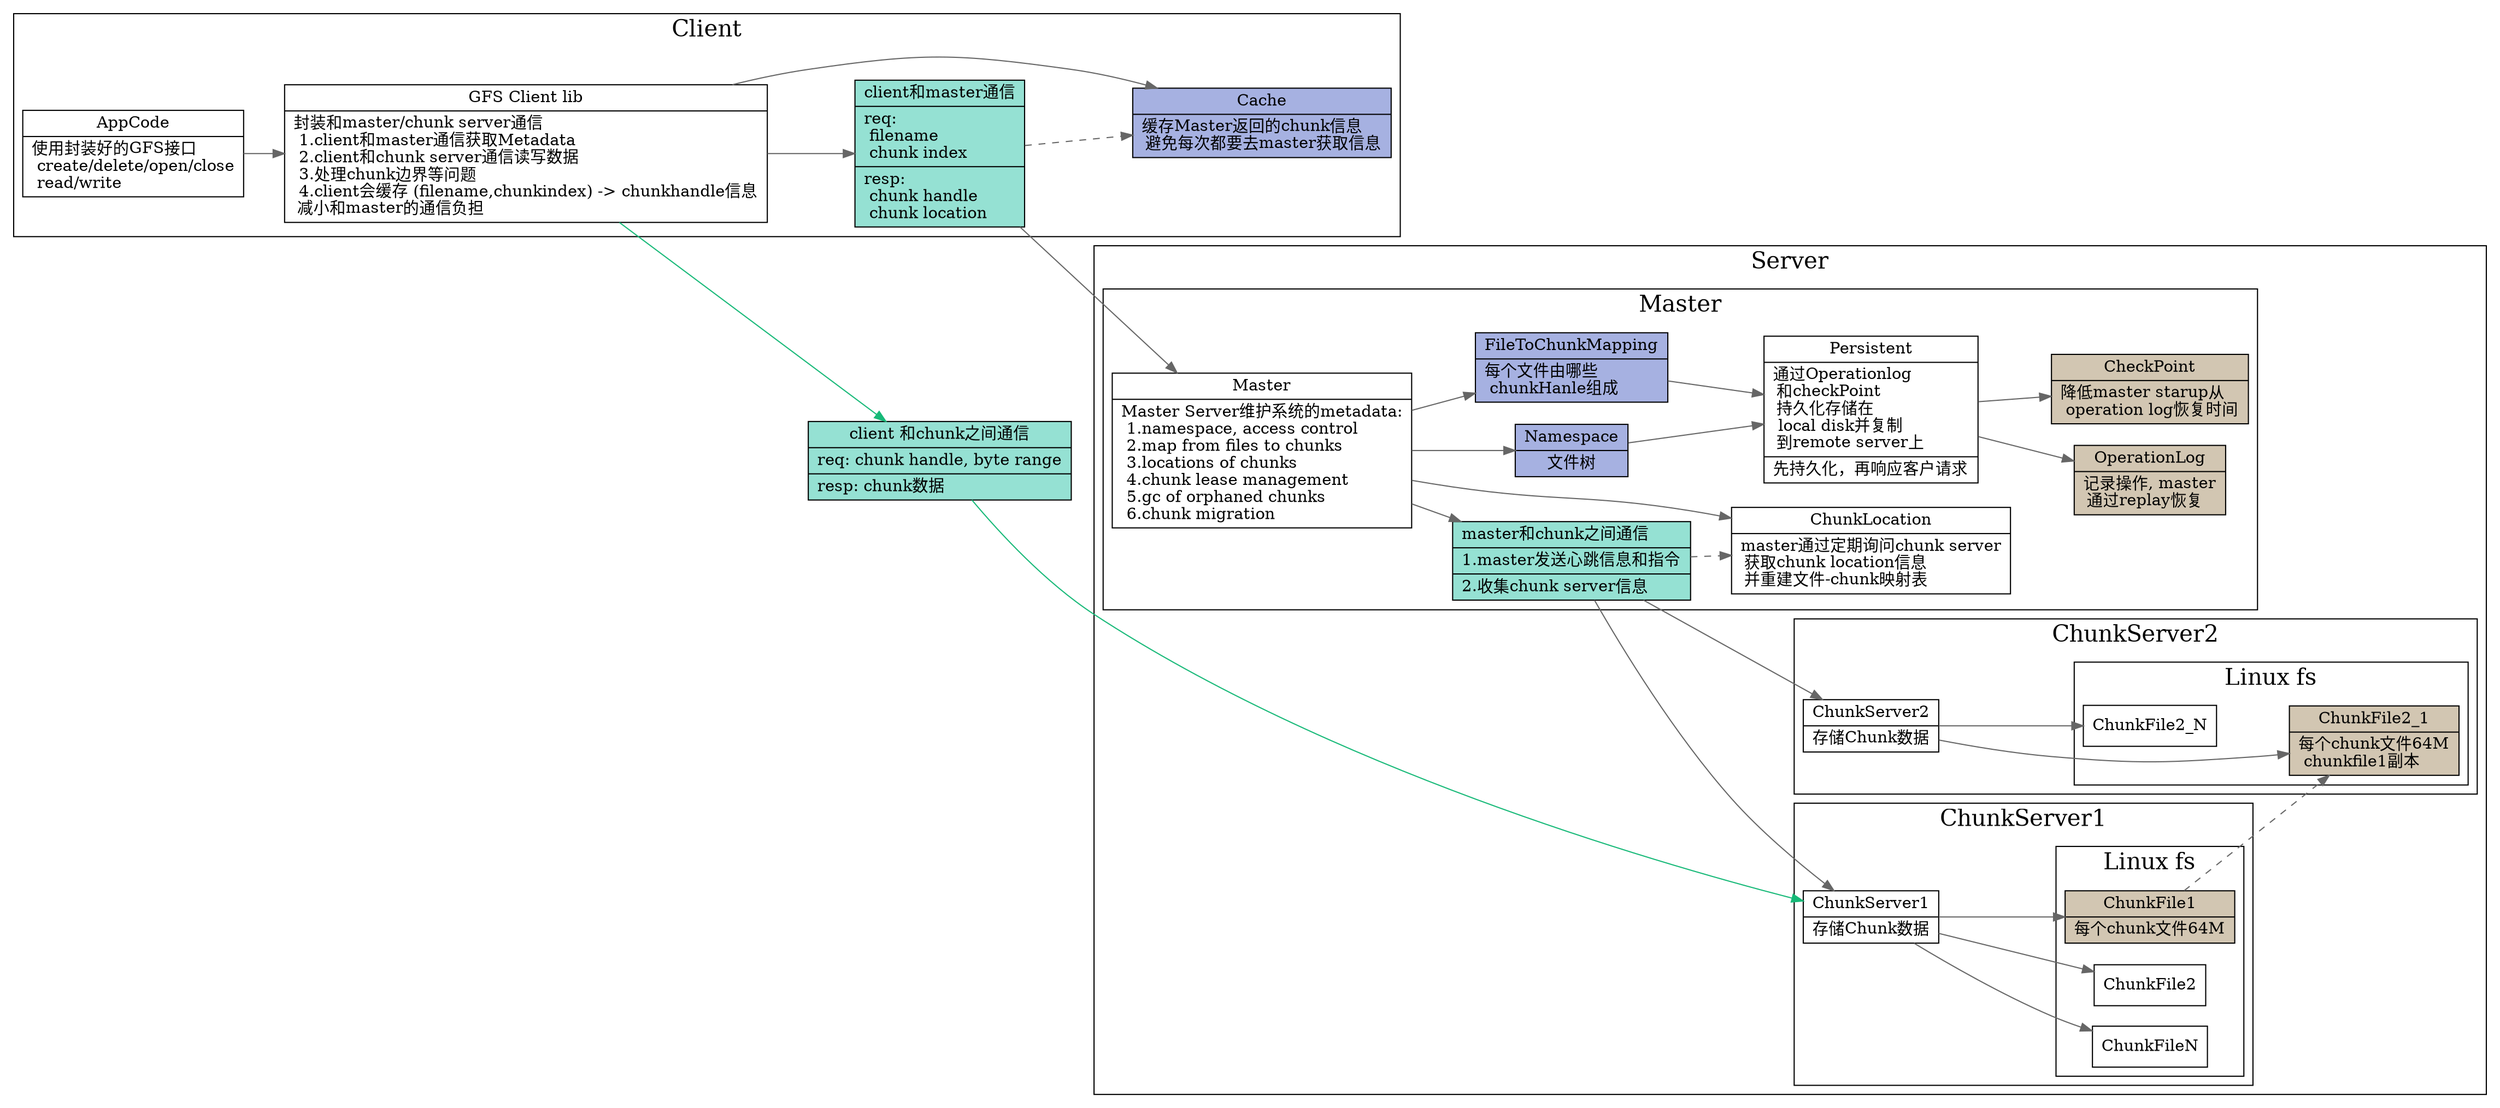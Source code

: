 digraph gfs_arch {
  node[shape=box];
  edge[color=gray40];
  newrank=true;
  rankdir=LR;
  subgraph cluster_Client {
    graph[label="Client";fontsize=20;];
    AppCode[
      shape="record";
      label="{{
        AppCode|
        使用封装好的GFS接口\l
        create/delete/open/close\l
        read/write\l
      }}";
    ];
    AppCode -> Client;
    Client[
      shape="record"
      label="{{
        GFS Client lib|
        封装和master/chunk server通信\l
        1.client和master通信获取Metadata\l
        2.client和chunk server通信读写数据\l
        3.处理chunk边界等问题\l
        4.client会缓存 (filename,chunkindex) -\> chunkhandle信息\l
        减小和master的通信负担\l
      }}"
    ];
    Cache[
      shape="record";
      style=filled
      fillcolor="#a6b1e1"
      label="{{
        Cache|
        缓存Master返回的chunk信息\l
        避免每次都要去master获取信息\l
      }}";
    ];
    Client -> Cache;
    client_req -> Cache[style=dashed];
  }
  subgraph cluster_Server {
    graph[label="Server";fontsize=20;];

    subgraph cluster_Master {
      graph[label="Master";fontsize=20;];
      Master[
        shape="record"
        label="{{
          Master|
          Master Server维护系统的metadata:\l
          1.namespace, access control\l
          2.map from files to chunks\l
          3.locations of chunks\l
          4.chunk lease management\l
          5.gc of orphaned chunks\l
          6.chunk migration\l
        }}"
      ];
      Master -> {
        Namespace;
        FileToChunkMapping;
        ChunkLocation;
      }
      {
        FileToChunkMapping;
        Namespace
      } -> Persistent;
      Namespace[
        shape="record";
        style=filled
        fillcolor="#a6b1e1"
        label="{{
          Namespace|
          文件树
        }}";
      ];
      FileToChunkMapping[
        shape="record";
        style=filled
        fillcolor="#a6b1e1"
        label="{{
          FileToChunkMapping|
          每个文件由哪些\l 
          chunkHanle组成\l
        }}";
      ];
      master_chunk -> ChunkLocation[style=dashed];
      Persistent[
        shape="record"
        label="{{
          Persistent|
          通过Operationlog\l 
          和checkPoint\l
          持久化存储在\l
          local disk并复制\l 
          到remote server上\l|
          先持久化，再响应客户请求\l
        }}"
      ];
      Persistent -> {
        OperationLog;
        CheckPoint;
      };
      OperationLog[
        shape="record";
        style=filled;
        fillcolor="#d2c6b2"
        label="{{
          OperationLog|
          记录操作, master\l 
          通过replay恢复\l
        }}";
      ];
      CheckPoint[
        shape="record";
        style=filled;
        fillcolor="#d2c6b2"
        label="{{
          CheckPoint|
          降低master starup从\l 
          operation log恢复时间\l
        }}";
      ];
      ChunkLocation[
        shape="record"
        label="{{
          ChunkLocation|
          master通过定期询问chunk server\l
          获取chunk location信息\l
          并重建文件-chunk映射表\l
        }}"
      ];
    }
    subgraph cluster_ChunkServers {
      graph[label="ChunkServer1";fontsize=20;];
      ChunkServer1[
        shape="record";
        label="{{
          ChunkServer1|
          存储Chunk数据
        }}";
      ];
      ChunkServer1 -> {
        ChunkFile1;
        ChunkFile2;
        ChunkFileN;
      }
      subgraph cluster_Linux_fs {
        graph[label="Linux fs";fontsize=20;];
        ChunkFile1;
        ChunkFile2;
        ChunkFileN;
        ChunkFile1[
          shape="record"
          style=filled;
          fillcolor="#d2c6b2"
          label="{{
            ChunkFile1|
            每个chunk文件64M\l
          }}"
        ];
      }
    }

    subgraph cluster_ChunkServer2 {
      graph[label="ChunkServer2";fontsize=20;];
      ChunkServer2[
        shape="record";
        label="{{
          ChunkServer2|
          存储Chunk数据
        }}";
      ];
      ChunkServer2 -> {
        ChunkFile2_1;
        ChunkFile2_1;
        ChunkFile2_N;
      }
      subgraph cluster_Linux_fs {
        graph[label="Linux fs";fontsize=20;];
        ChunkFile2_1;
        ChunkFile2_1;
        ChunkFile2_N;
        ChunkFile2_1[
          shape="record"
          style=filled;
          fillcolor="#d2c6b2"
          label="{{
            ChunkFile2_1|
            每个chunk文件64M\l
            chunkfile1副本\l
          }}"
        ];
      }
    }

    ChunkFile1 -> ChunkFile2_1[style=dashed];

    Master -> master_chunk ->{
      ChunkServer1;
      ChunkServer2
    };

    master_chunk[
      shape="record";
      fillcolor="#95e1d3"
      style=filled;
      label="{{
        master和chunk之间通信\l|
        1.master发送心跳信息和指令\l|
        2.收集chunk server信息\l
      }}"
    ];
  }
  Client -> client_req ->  Master;
  client_req[
    shape="record";
    fillcolor="#95e1d3"
    style=filled;
    label="{{
      client和master通信|
      req:\l
      filename\l
      chunk index\l|
      resp:\l
      chunk handle\l
      chunk location\l
    }}"
  ];

  Client -> data ->  ChunkServer1[color="#17b978"];
  data[
    shape="record"
    fillcolor="#95e1d3"
    style=filled;
    label="{{
      client 和chunk之间通信|
      req: chunk handle, byte range\l|
      resp: chunk数据\l
    }}"
  ];
  {rank=same;data;client_req};
}
